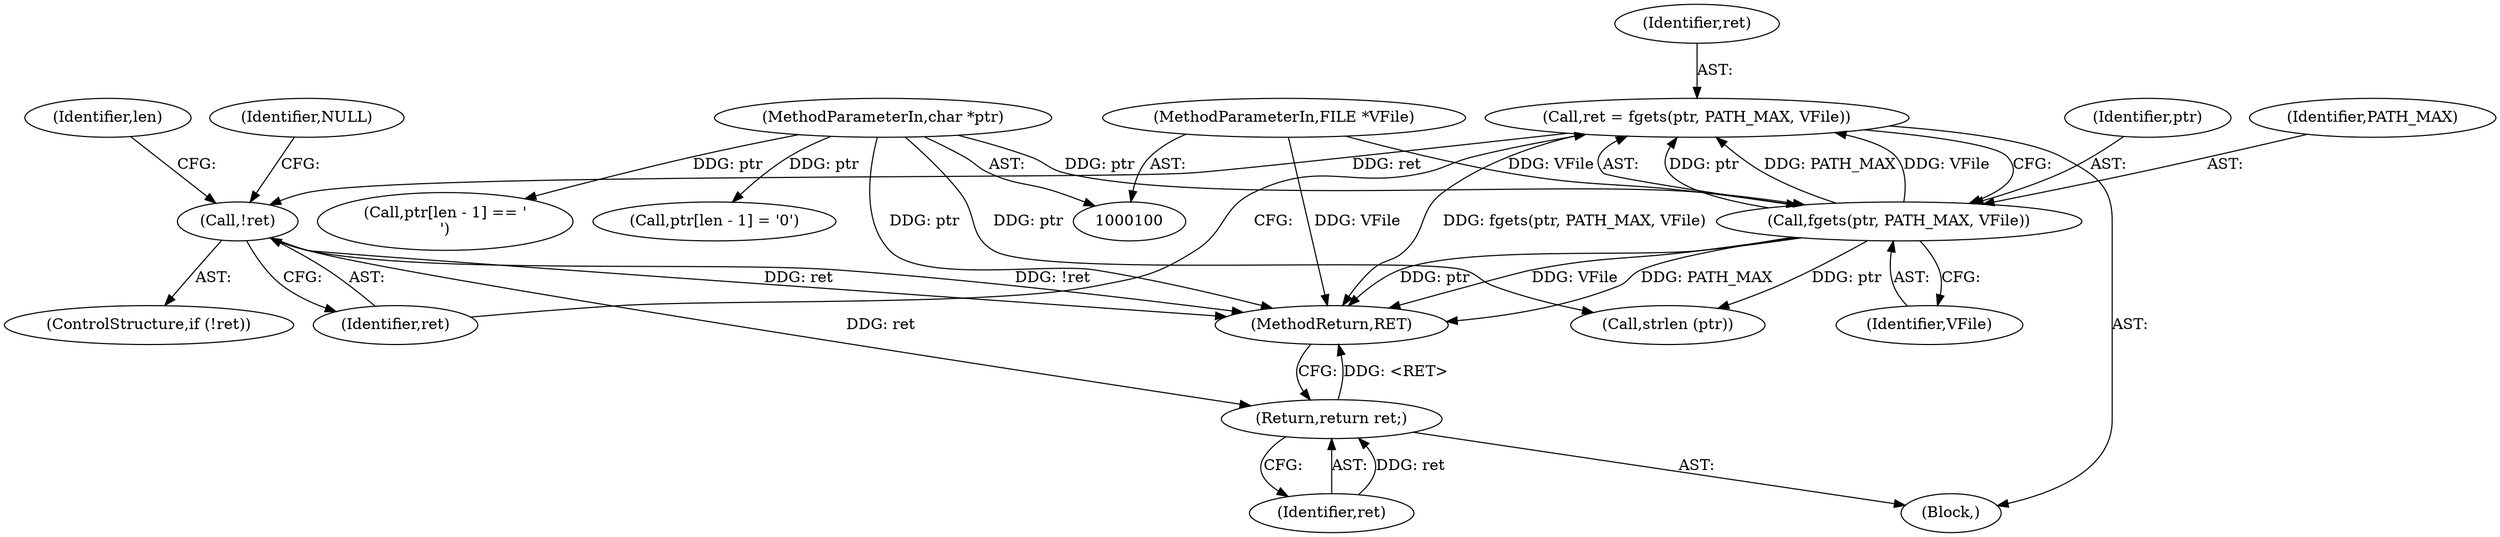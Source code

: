 digraph "0_tcpdump_9ba91381954ad325ea4fd26b9c65a8bd9a2a85b6@API" {
"1000106" [label="(Call,ret = fgets(ptr, PATH_MAX, VFile))"];
"1000108" [label="(Call,fgets(ptr, PATH_MAX, VFile))"];
"1000102" [label="(MethodParameterIn,char *ptr)"];
"1000101" [label="(MethodParameterIn,FILE *VFile)"];
"1000113" [label="(Call,!ret)"];
"1000140" [label="(Return,return ret;)"];
"1000106" [label="(Call,ret = fgets(ptr, PATH_MAX, VFile))"];
"1000140" [label="(Return,return ret;)"];
"1000112" [label="(ControlStructure,if (!ret))"];
"1000113" [label="(Call,!ret)"];
"1000116" [label="(Identifier,NULL)"];
"1000114" [label="(Identifier,ret)"];
"1000126" [label="(Call,ptr[len - 1] == '\n')"];
"1000101" [label="(MethodParameterIn,FILE *VFile)"];
"1000111" [label="(Identifier,VFile)"];
"1000118" [label="(Identifier,len)"];
"1000108" [label="(Call,fgets(ptr, PATH_MAX, VFile))"];
"1000107" [label="(Identifier,ret)"];
"1000133" [label="(Call,ptr[len - 1] = '\0')"];
"1000103" [label="(Block,)"];
"1000109" [label="(Identifier,ptr)"];
"1000110" [label="(Identifier,PATH_MAX)"];
"1000142" [label="(MethodReturn,RET)"];
"1000102" [label="(MethodParameterIn,char *ptr)"];
"1000141" [label="(Identifier,ret)"];
"1000119" [label="(Call,strlen (ptr))"];
"1000106" -> "1000103"  [label="AST: "];
"1000106" -> "1000108"  [label="CFG: "];
"1000107" -> "1000106"  [label="AST: "];
"1000108" -> "1000106"  [label="AST: "];
"1000114" -> "1000106"  [label="CFG: "];
"1000106" -> "1000142"  [label="DDG: fgets(ptr, PATH_MAX, VFile)"];
"1000108" -> "1000106"  [label="DDG: ptr"];
"1000108" -> "1000106"  [label="DDG: PATH_MAX"];
"1000108" -> "1000106"  [label="DDG: VFile"];
"1000106" -> "1000113"  [label="DDG: ret"];
"1000108" -> "1000111"  [label="CFG: "];
"1000109" -> "1000108"  [label="AST: "];
"1000110" -> "1000108"  [label="AST: "];
"1000111" -> "1000108"  [label="AST: "];
"1000108" -> "1000142"  [label="DDG: VFile"];
"1000108" -> "1000142"  [label="DDG: PATH_MAX"];
"1000108" -> "1000142"  [label="DDG: ptr"];
"1000102" -> "1000108"  [label="DDG: ptr"];
"1000101" -> "1000108"  [label="DDG: VFile"];
"1000108" -> "1000119"  [label="DDG: ptr"];
"1000102" -> "1000100"  [label="AST: "];
"1000102" -> "1000142"  [label="DDG: ptr"];
"1000102" -> "1000119"  [label="DDG: ptr"];
"1000102" -> "1000126"  [label="DDG: ptr"];
"1000102" -> "1000133"  [label="DDG: ptr"];
"1000101" -> "1000100"  [label="AST: "];
"1000101" -> "1000142"  [label="DDG: VFile"];
"1000113" -> "1000112"  [label="AST: "];
"1000113" -> "1000114"  [label="CFG: "];
"1000114" -> "1000113"  [label="AST: "];
"1000116" -> "1000113"  [label="CFG: "];
"1000118" -> "1000113"  [label="CFG: "];
"1000113" -> "1000142"  [label="DDG: ret"];
"1000113" -> "1000142"  [label="DDG: !ret"];
"1000113" -> "1000140"  [label="DDG: ret"];
"1000140" -> "1000103"  [label="AST: "];
"1000140" -> "1000141"  [label="CFG: "];
"1000141" -> "1000140"  [label="AST: "];
"1000142" -> "1000140"  [label="CFG: "];
"1000140" -> "1000142"  [label="DDG: <RET>"];
"1000141" -> "1000140"  [label="DDG: ret"];
}

